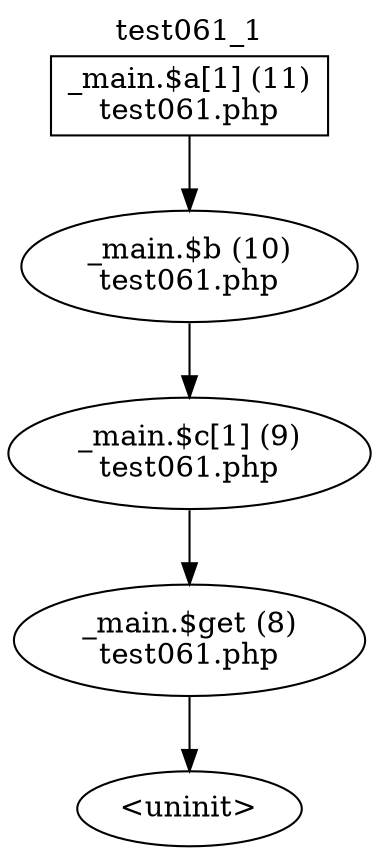 digraph cfg {
  label="test061_1";
  labelloc=t;
  n1 [shape=box, label="_main.$a[1] (11)\ntest061.php"];
  n2 [shape=ellipse, label="_main.$b (10)\ntest061.php"];
  n3 [shape=ellipse, label="_main.$c[1] (9)\ntest061.php"];
  n4 [shape=ellipse, label="_main.$get (8)\ntest061.php"];
  n5 [shape=ellipse, label="<uninit>"];
  n1 -> n2;
  n2 -> n3;
  n3 -> n4;
  n4 -> n5;
}
